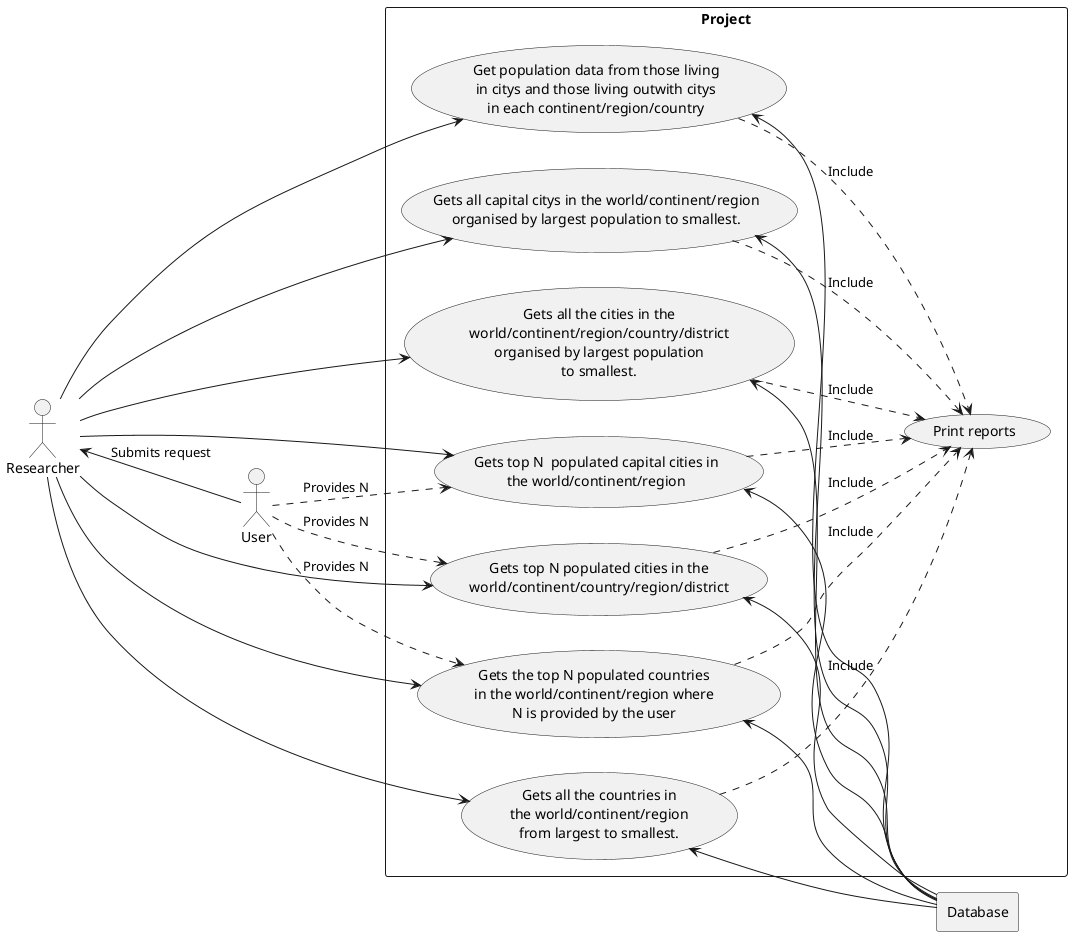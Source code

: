@startuml
left to right direction
skinparam packageStyle rect
actor :Researcher: as prog
actor :User: as user

user -up-> prog : Submits request
rectangle Database
rectangle "Project"{

    usecase UC1 as "Get population data from those living
     in citys and those living outwith citys
    in each continent/region/country"

    usecase UC2 as "Gets top N  populated capital cities in
     the world/continent/region"

     usecase UC3 as "Gets all capital citys in the world/continent/region
      organised by largest population to smallest."

     usecase UC4 as "Gets top N populated cities in the
      world/continent/country/region/district"

     usecase UC5 as "Gets all the cities in the
     world/continent/region/country/district
     organised by largest population
     to smallest."

     usecase UC6 as "Gets the top N populated countries
     in the world/continent/region where
     N is provided by the user"

     usecase UC7 as "Gets all the countries in
     the world/continent/region
     from largest to smallest."

    usecase Print as "Print reports"

    prog -> UC1
    Database -up-> UC1
    UC1 ..> Print : Include

    prog -> UC2
    Database -up-> UC2
    user .-> UC2 : Provides N
    UC2 ..> Print : Include

    prog -> UC3
    Database -up-> UC3
    UC3 ..> Print : Include

    prog -> UC4
    Database -up-> UC4
    user .-> UC4 : Provides N
    UC4 ..> Print : Include

    prog -> UC5
    Database -up-> UC5
    UC5 ..> Print : Include

    prog -> UC6
    Database -up-> UC6
    user .-> UC6 : Provides N
    UC6 ..> Print : Include

    prog -> UC7
    Database -up-> UC7
    UC7 ..> Print : Include


}
@enduml